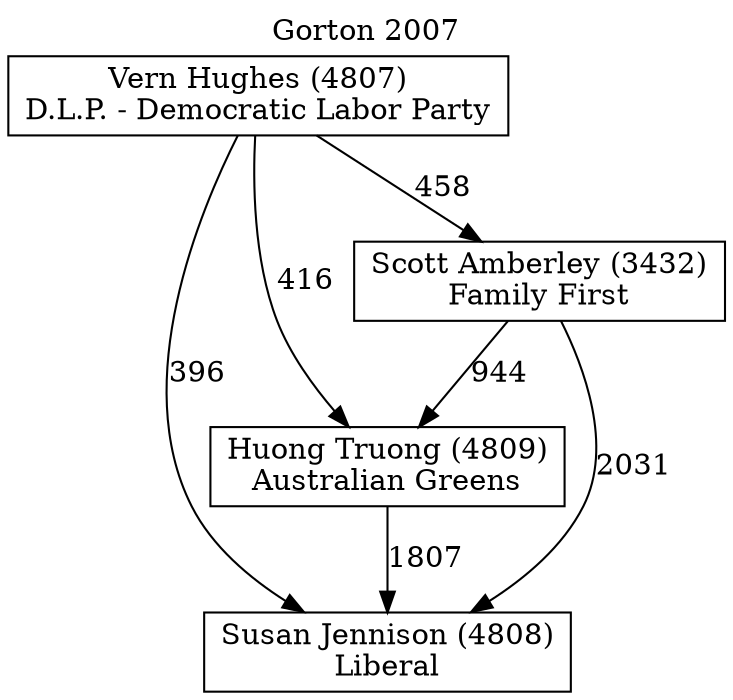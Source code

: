 // House preference flow
digraph "Susan Jennison (4808)_Gorton_2007" {
	graph [label="Gorton 2007" labelloc=t mclimit=10]
	node [shape=box]
	"Susan Jennison (4808)" [label="Susan Jennison (4808)
Liberal"]
	"Huong Truong (4809)" [label="Huong Truong (4809)
Australian Greens"]
	"Scott Amberley (3432)" [label="Scott Amberley (3432)
Family First"]
	"Vern Hughes (4807)" [label="Vern Hughes (4807)
D.L.P. - Democratic Labor Party"]
	"Huong Truong (4809)" -> "Susan Jennison (4808)" [label=1807]
	"Scott Amberley (3432)" -> "Huong Truong (4809)" [label=944]
	"Vern Hughes (4807)" -> "Scott Amberley (3432)" [label=458]
	"Scott Amberley (3432)" -> "Susan Jennison (4808)" [label=2031]
	"Vern Hughes (4807)" -> "Susan Jennison (4808)" [label=396]
	"Vern Hughes (4807)" -> "Huong Truong (4809)" [label=416]
}
